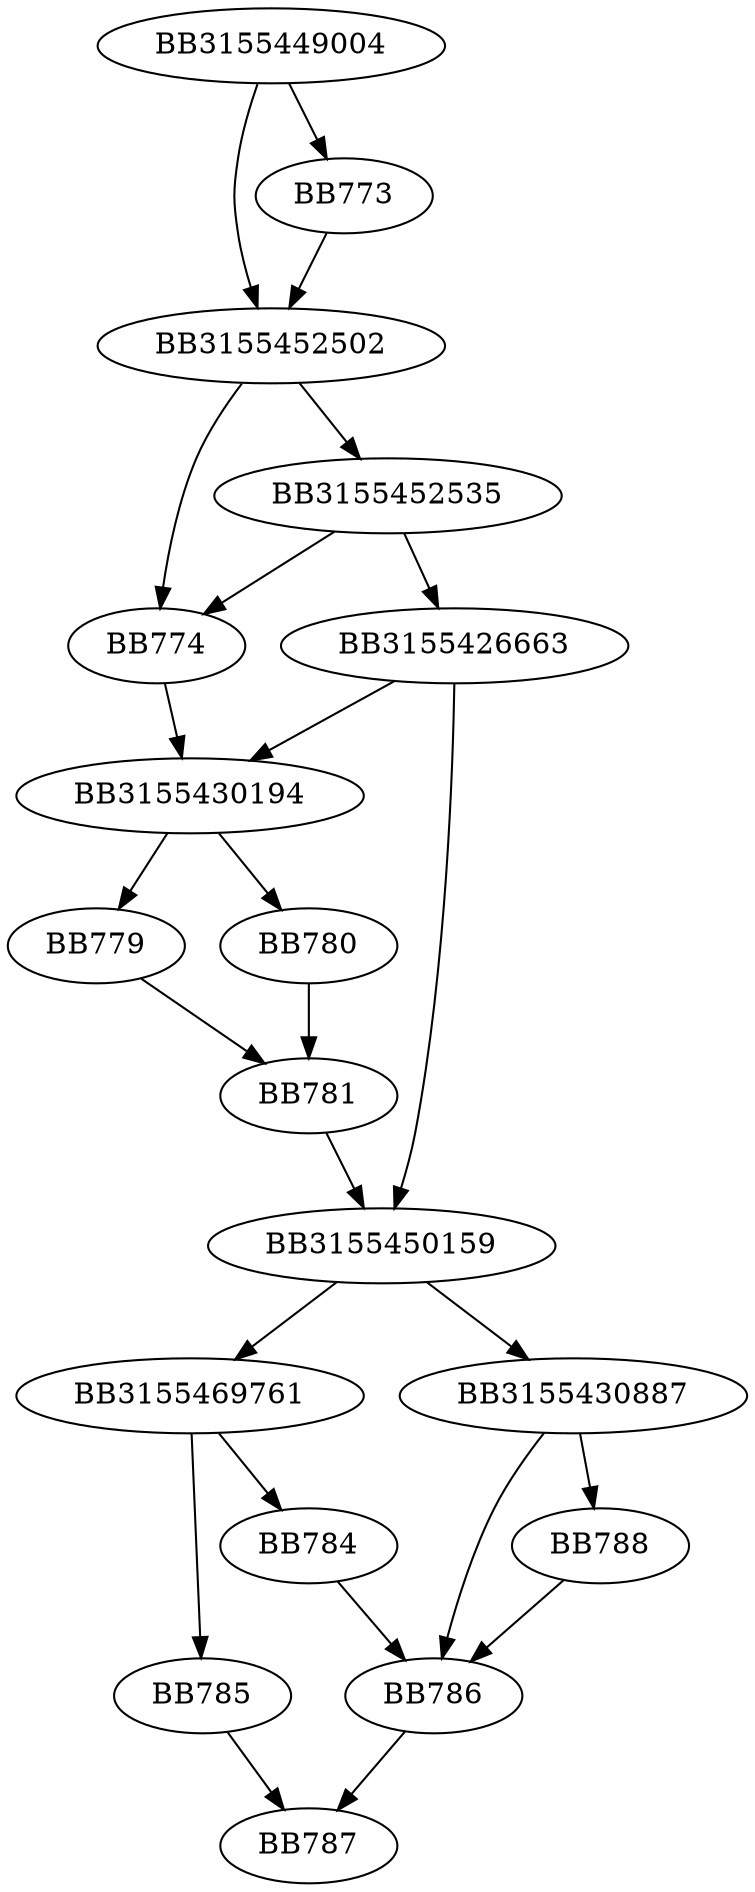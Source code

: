 digraph G{
	BB3155449004->BB3155452502;
	BB3155449004->BB773;
	BB773->BB3155452502;
	BB3155452502->BB774;
	BB3155452502->BB3155452535;
	BB3155452535->BB774;
	BB3155452535->BB3155426663;
	BB774->BB3155430194;
	BB3155426663->BB3155450159;
	BB3155426663->BB3155430194;
	BB3155430194->BB779;
	BB3155430194->BB780;
	BB779->BB781;
	BB780->BB781;
	BB781->BB3155450159;
	BB3155450159->BB3155469761;
	BB3155450159->BB3155430887;
	BB3155469761->BB784;
	BB3155469761->BB785;
	BB784->BB786;
	BB785->BB787;
	BB3155430887->BB786;
	BB3155430887->BB788;
	BB788->BB786;
	BB786->BB787;
}
